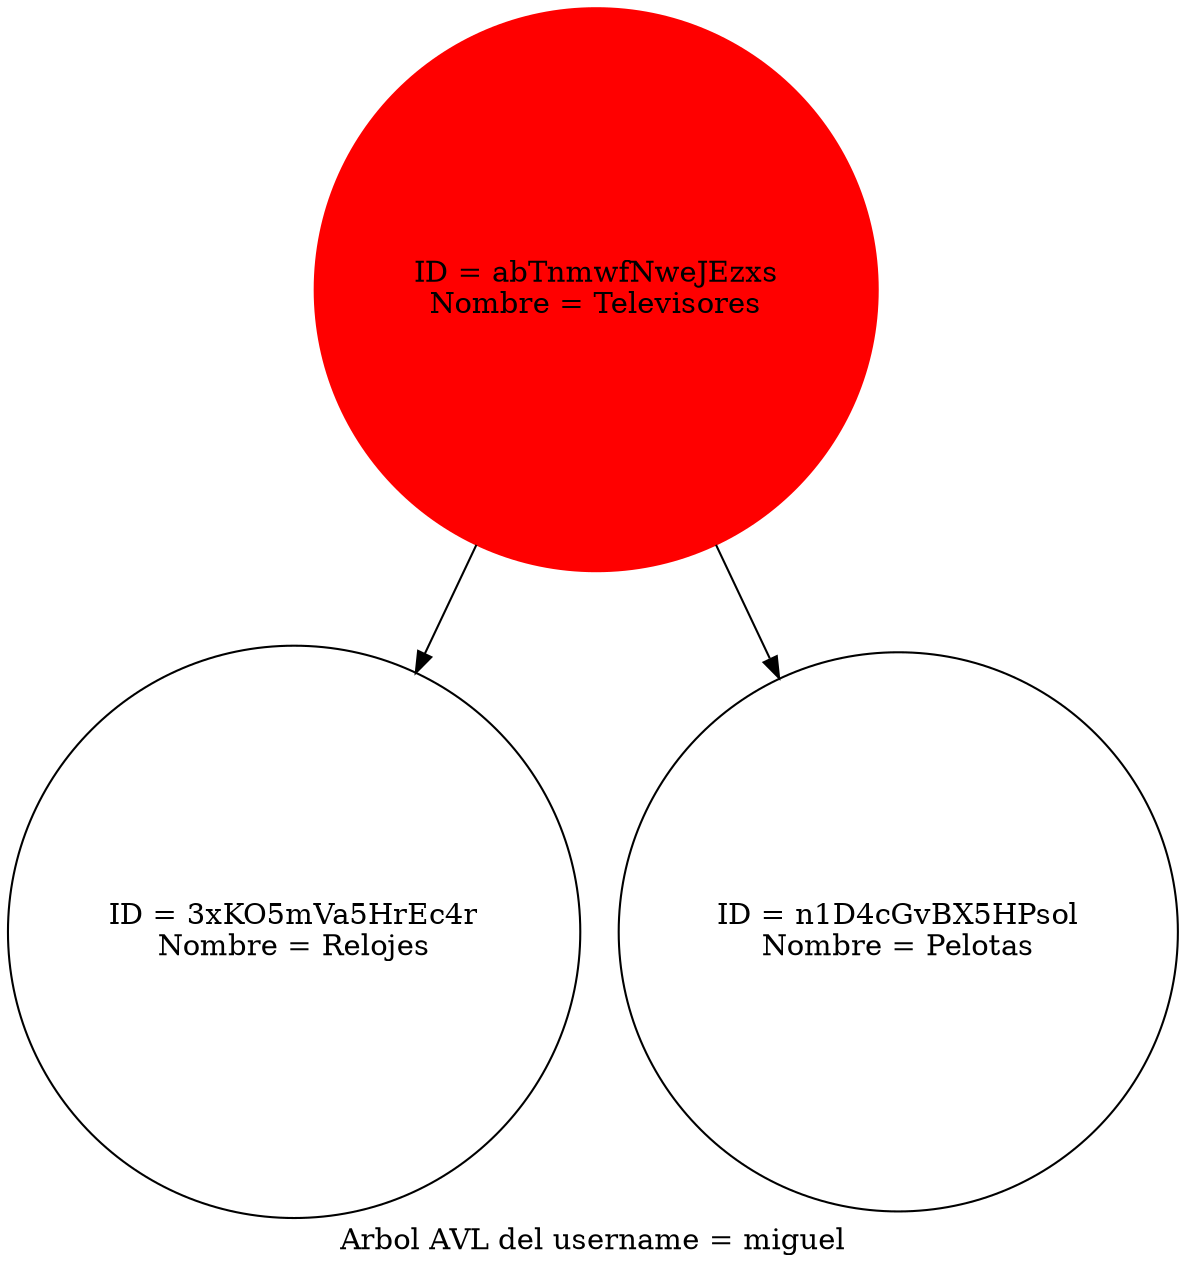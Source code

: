digraph AVLTree {
	label="Arbol AVL del username = miguel";
    node [shape=circle];
    "abTnmwfNweJEzxs" [color= red, style=filled label="ID = abTnmwfNweJEzxs\nNombre = Televisores"];
    "abTnmwfNweJEzxs" -> "3xKO5mVa5HrEc4r";
    "3xKO5mVa5HrEc4r" [label="ID = 3xKO5mVa5HrEc4r\nNombre = Relojes"];
    "abTnmwfNweJEzxs" -> "n1D4cGvBX5HPsol";
    "n1D4cGvBX5HPsol" [label="ID = n1D4cGvBX5HPsol\nNombre = Pelotas"];
}
